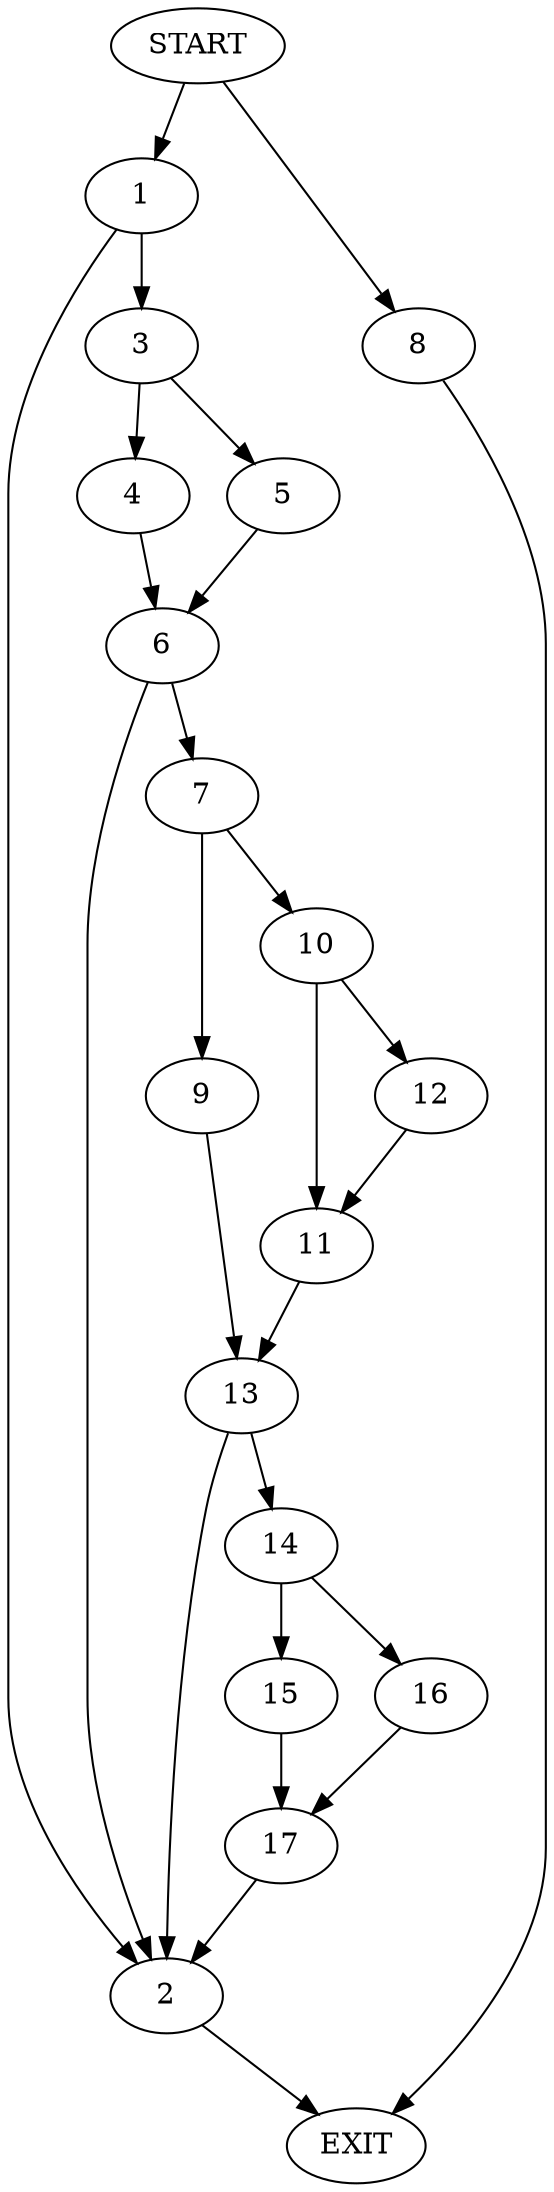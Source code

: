 digraph {
0 [label="START"]
18 [label="EXIT"]
0 -> 1
1 -> 2
1 -> 3
2 -> 18
3 -> 4
3 -> 5
4 -> 6
5 -> 6
6 -> 7
6 -> 2
0 -> 8
8 -> 18
7 -> 9
7 -> 10
10 -> 11
10 -> 12
9 -> 13
11 -> 13
12 -> 11
13 -> 14
13 -> 2
14 -> 15
14 -> 16
15 -> 17
16 -> 17
17 -> 2
}
